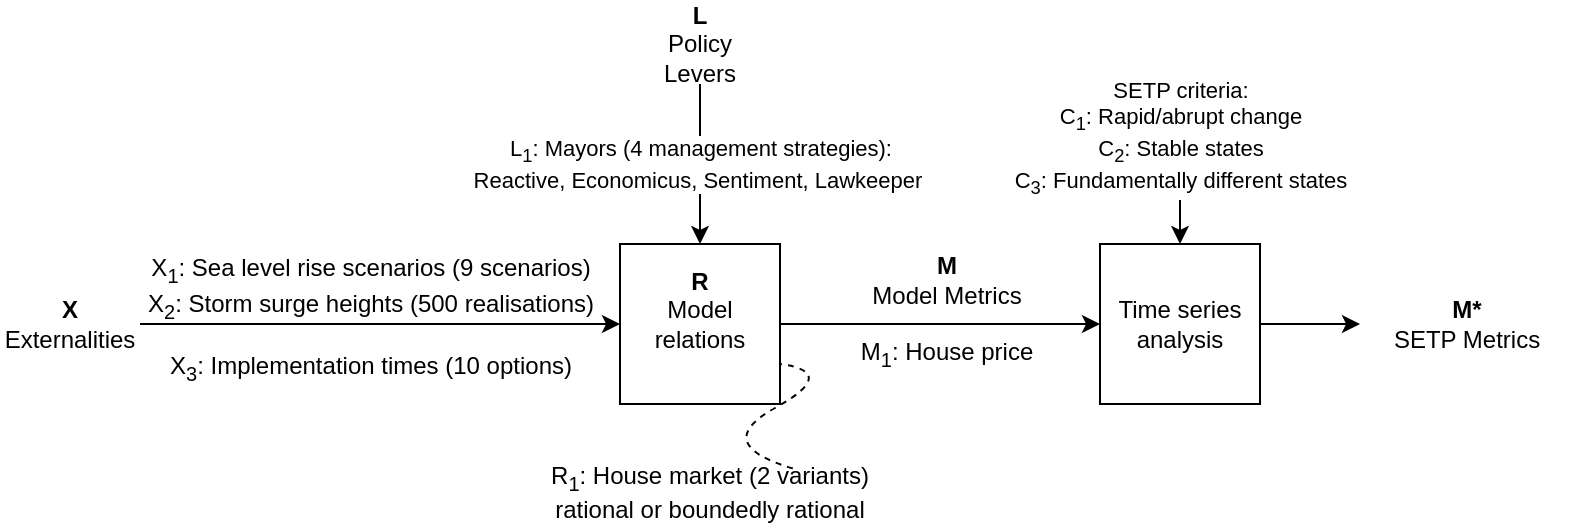 <mxGraphModel dx="996" dy="587" grid="1" gridSize="10" guides="1" tooltips="1" connect="1" arrows="1" fold="1" page="1" pageScale="1" pageWidth="827" pageHeight="1169" background="#ffffff"><root><mxCell id="0"/><mxCell id="1" parent="0"/><mxCell id="12" style="edgeStyle=orthogonalEdgeStyle;rounded=0;html=1;exitX=1;exitY=0.5;jettySize=auto;orthogonalLoop=1;entryX=0;entryY=0.5;" parent="1" source="2" target="14" edge="1"><mxGeometry relative="1" as="geometry"><mxPoint x="550" y="325" as="targetPoint"/><Array as="points"/></mxGeometry></mxCell><mxCell id="13" value="&lt;div&gt;&lt;b&gt;M&lt;/b&gt;&lt;/div&gt;&lt;div&gt;Model Metrics&lt;/div&gt;&lt;div&gt;&lt;br&gt;&lt;/div&gt;M&lt;sub&gt;1&lt;/sub&gt;: House price" style="text;html=1;resizable=0;points=[];align=center;verticalAlign=middle;labelBackgroundColor=none;" parent="12" vertex="1" connectable="0"><mxGeometry x="0.298" y="2" relative="1" as="geometry"><mxPoint x="-21" y="-4" as="offset"/></mxGeometry></mxCell><mxCell id="2" value="&lt;b&gt;R&lt;/b&gt;&lt;div&gt;Model relations&lt;/div&gt;&lt;div&gt;&lt;br&gt;&lt;/div&gt;" style="whiteSpace=wrap;html=1;aspect=fixed;" parent="1" vertex="1"><mxGeometry x="340" y="280" width="80" height="80" as="geometry"/></mxCell><mxCell id="4" value="&lt;div&gt;&lt;b&gt;X&lt;/b&gt;&lt;/div&gt;Externalities" style="text;html=1;strokeColor=none;fillColor=none;align=center;verticalAlign=middle;whiteSpace=wrap;rounded=0;" parent="1" vertex="1"><mxGeometry x="30" y="310" width="70" height="20" as="geometry"/></mxCell><mxCell id="5" value="" style="endArrow=classic;html=1;entryX=0;entryY=0.5;" parent="1" source="4" target="2" edge="1"><mxGeometry width="50" height="50" relative="1" as="geometry"><mxPoint x="90" y="430" as="sourcePoint"/><mxPoint x="140" y="380" as="targetPoint"/></mxGeometry></mxCell><mxCell id="6" value="X&lt;sub&gt;1&lt;/sub&gt;: Sea level rise scenarios (9 scenarios)&lt;div&gt;&lt;div&gt;X&lt;sub&gt;2&lt;/sub&gt;: Storm surge heights (500 realisations)&lt;/div&gt;&lt;/div&gt;&lt;div&gt;&lt;br&gt;&lt;/div&gt;&lt;div&gt;X&lt;sub&gt;3&lt;/sub&gt;: Implementation times (10 options)&lt;/div&gt;" style="text;html=1;resizable=0;points=[];align=center;verticalAlign=middle;labelBackgroundColor=none;" parent="5" vertex="1" connectable="0"><mxGeometry x="0.228" y="-3" relative="1" as="geometry"><mxPoint x="-33" y="-5" as="offset"/></mxGeometry></mxCell><mxCell id="10" value="L&lt;sub&gt;1&lt;/sub&gt;: Mayors (4 management strategies):&lt;div&gt;Reactive, Economicus, Sentiment, Lawkeeper&amp;nbsp;&lt;/div&gt;" style="edgeStyle=orthogonalEdgeStyle;rounded=0;html=1;jettySize=auto;orthogonalLoop=1;" parent="1" source="9" target="2" edge="1"><mxGeometry relative="1" as="geometry"/></mxCell><mxCell id="9" value="&lt;div&gt;&lt;b&gt;L&lt;/b&gt;&lt;/div&gt;Policy Levers" style="text;html=1;strokeColor=none;fillColor=none;align=center;verticalAlign=middle;whiteSpace=wrap;rounded=0;" parent="1" vertex="1"><mxGeometry x="360" y="160" width="40" height="40" as="geometry"/></mxCell><mxCell id="11" value="&lt;div&gt;&lt;b&gt;M*&lt;/b&gt;&lt;/div&gt;&lt;div&gt;SETP Metrics&lt;/div&gt;" style="text;html=1;strokeColor=none;fillColor=none;align=center;verticalAlign=middle;whiteSpace=wrap;rounded=0;" parent="1" vertex="1"><mxGeometry x="710" y="300" width="107" height="40" as="geometry"/></mxCell><mxCell id="26" style="edgeStyle=orthogonalEdgeStyle;rounded=0;html=1;exitX=1;exitY=0.5;endArrow=classic;endFill=1;jettySize=auto;orthogonalLoop=1;" edge="1" parent="1" source="14" target="11"><mxGeometry relative="1" as="geometry"/></mxCell><mxCell id="14" value="Time series analysis" style="rounded=0;whiteSpace=wrap;html=1;" parent="1" vertex="1"><mxGeometry x="580" y="280" width="80" height="80" as="geometry"/></mxCell><mxCell id="18" value="R&lt;sub&gt;1&lt;/sub&gt;: House market (2 variants)&lt;div&gt;rational or&amp;nbsp;&lt;span style=&quot;letter-spacing: 0px&quot;&gt;boundedly rational&lt;/span&gt;&lt;/div&gt;" style="text;html=1;strokeColor=none;fillColor=none;align=center;verticalAlign=middle;whiteSpace=wrap;rounded=0;" parent="1" vertex="1"><mxGeometry x="195" y="394" width="380" height="20" as="geometry"/></mxCell><mxCell id="19" value="SETP criteria:&lt;div&gt;C&lt;sub&gt;1&lt;/sub&gt;: Rapid/abrupt change&lt;/div&gt;&lt;div&gt;C&lt;sub&gt;2&lt;/sub&gt;: Stable states&lt;/div&gt;&lt;div&gt;C&lt;sub&gt;3&lt;/sub&gt;: Fundamentally different states&lt;/div&gt;" style="endArrow=classic;html=1;" parent="1" edge="1"><mxGeometry x="-1" y="-10" width="50" height="50" relative="1" as="geometry"><mxPoint x="620" y="237" as="sourcePoint"/><mxPoint x="620" y="280" as="targetPoint"/><mxPoint x="10" y="-10" as="offset"/></mxGeometry></mxCell><mxCell id="24" value="" style="curved=1;endArrow=none;html=1;dashed=1;endFill=0;exitX=0.609;exitY=-0.09;exitPerimeter=0;entryX=1;entryY=0.75;" edge="1" parent="1" source="18" target="2"><mxGeometry width="50" height="50" relative="1" as="geometry"><mxPoint x="450" y="394" as="sourcePoint"/><mxPoint x="500" y="344" as="targetPoint"/><Array as="points"><mxPoint x="385" y="380"/><mxPoint x="450" y="344"/></Array></mxGeometry></mxCell></root></mxGraphModel>